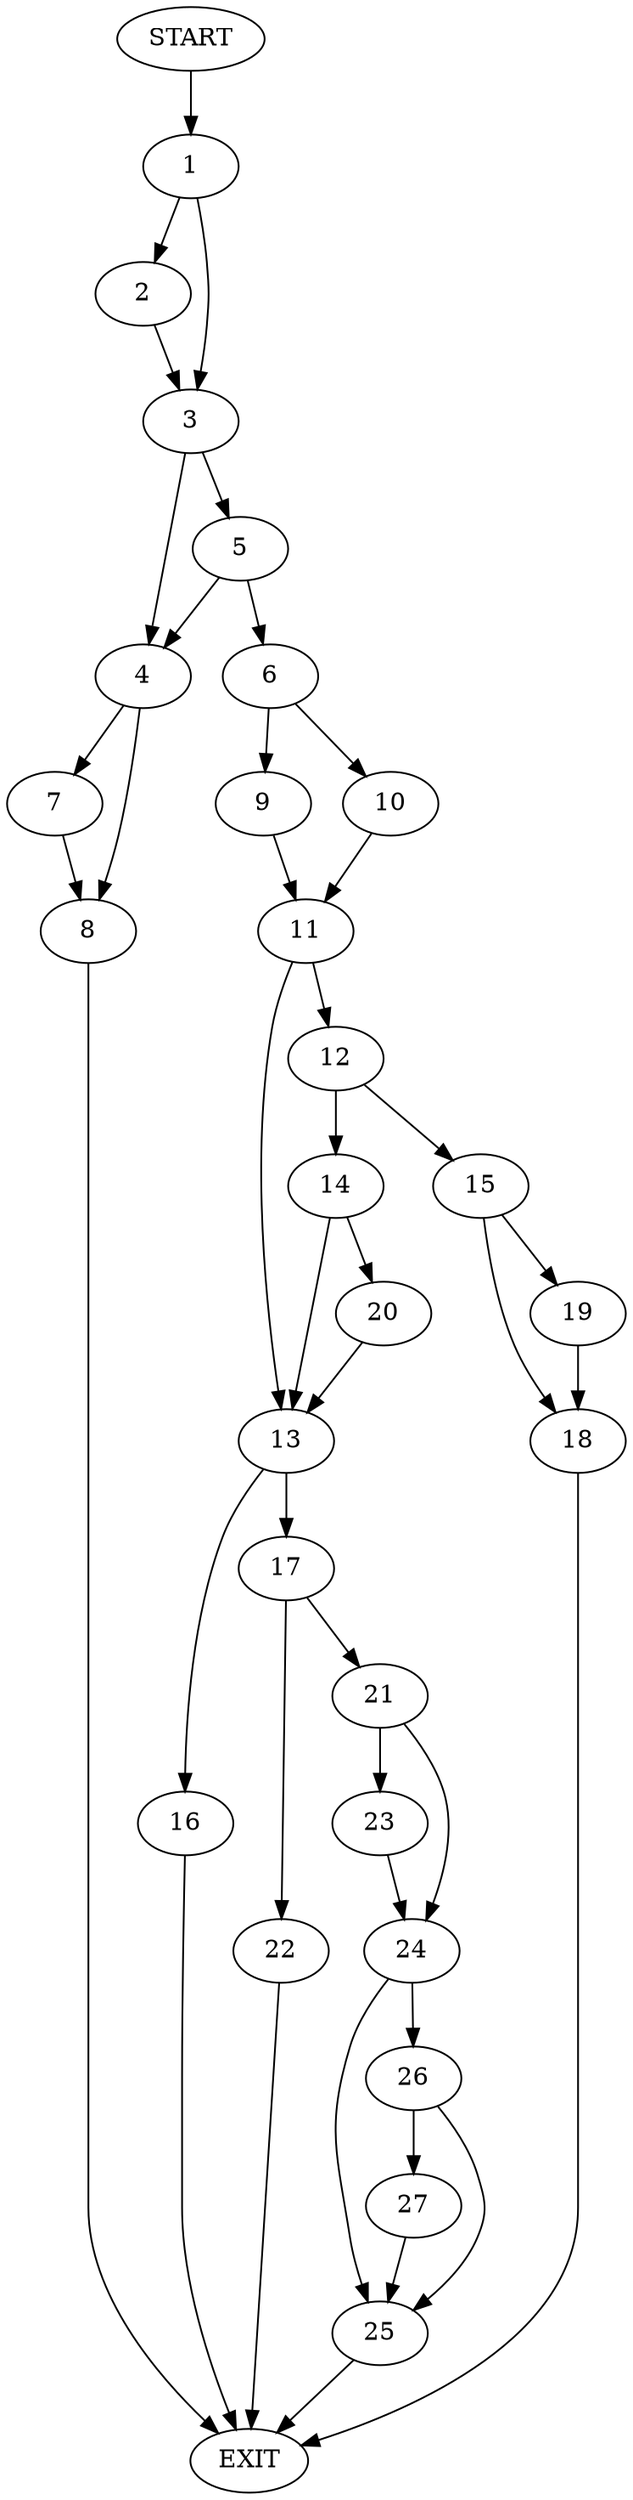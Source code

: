 digraph {
0 [label="START"]
28 [label="EXIT"]
0 -> 1
1 -> 2
1 -> 3
2 -> 3
3 -> 4
3 -> 5
5 -> 4
5 -> 6
4 -> 7
4 -> 8
6 -> 9
6 -> 10
8 -> 28
7 -> 8
9 -> 11
10 -> 11
11 -> 12
11 -> 13
12 -> 14
12 -> 15
13 -> 16
13 -> 17
15 -> 18
15 -> 19
14 -> 20
14 -> 13
19 -> 18
18 -> 28
20 -> 13
17 -> 21
17 -> 22
16 -> 28
21 -> 23
21 -> 24
22 -> 28
23 -> 24
24 -> 25
24 -> 26
25 -> 28
26 -> 25
26 -> 27
27 -> 25
}
